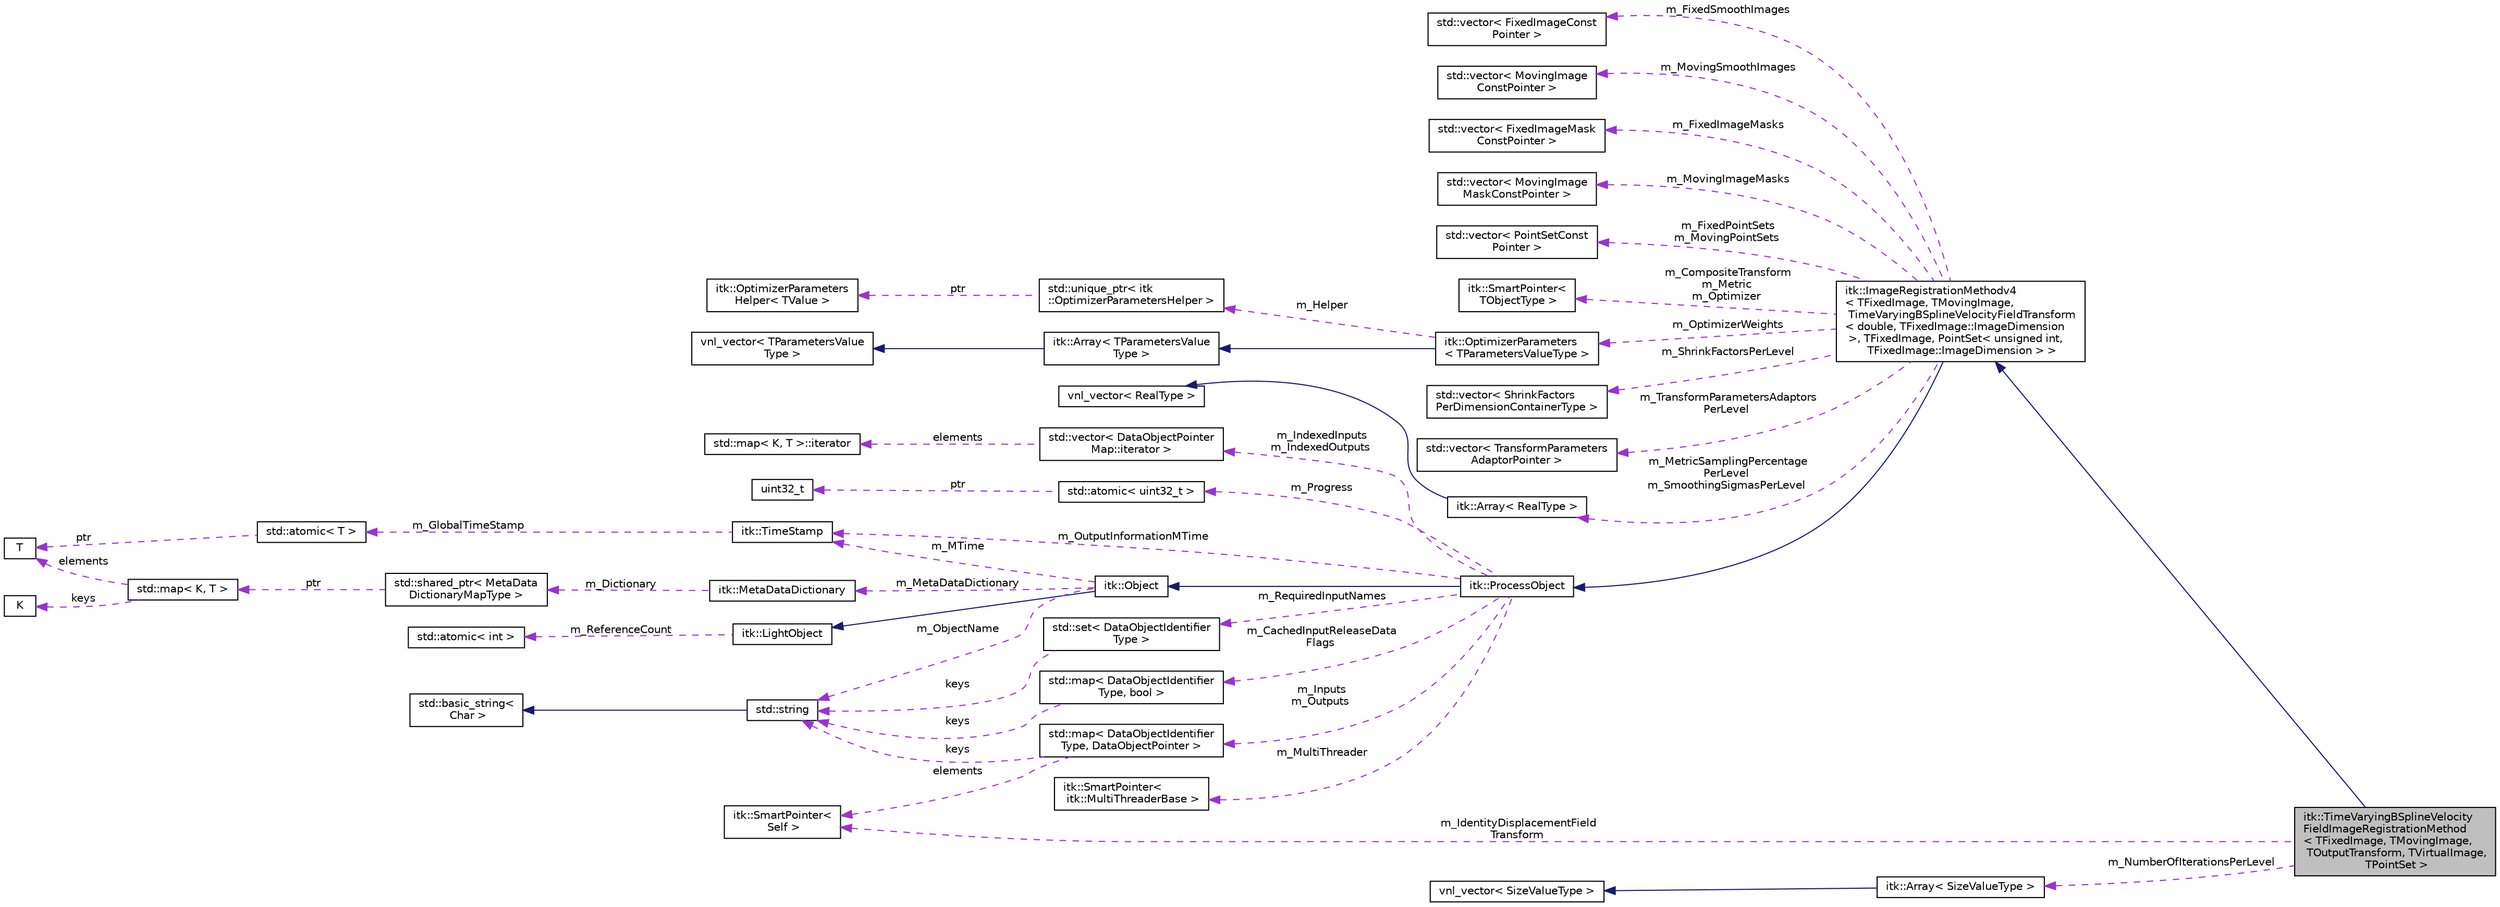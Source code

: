 digraph "itk::TimeVaryingBSplineVelocityFieldImageRegistrationMethod&lt; TFixedImage, TMovingImage, TOutputTransform, TVirtualImage, TPointSet &gt;"
{
 // LATEX_PDF_SIZE
  edge [fontname="Helvetica",fontsize="10",labelfontname="Helvetica",labelfontsize="10"];
  node [fontname="Helvetica",fontsize="10",shape=record];
  rankdir="LR";
  Node1 [label="itk::TimeVaryingBSplineVelocity\lFieldImageRegistrationMethod\l\< TFixedImage, TMovingImage,\l TOutputTransform, TVirtualImage,\l TPointSet \>",height=0.2,width=0.4,color="black", fillcolor="grey75", style="filled", fontcolor="black",tooltip="Interface method for the current registration framework using the time varying velocity field transfo..."];
  Node2 -> Node1 [dir="back",color="midnightblue",fontsize="10",style="solid",fontname="Helvetica"];
  Node2 [label="itk::ImageRegistrationMethodv4\l\< TFixedImage, TMovingImage,\l TimeVaryingBSplineVelocityFieldTransform\l\< double, TFixedImage::ImageDimension\l \>, TFixedImage, PointSet\< unsigned int,\l TFixedImage::ImageDimension \> \>",height=0.2,width=0.4,color="black", fillcolor="white", style="filled",URL="$classitk_1_1ImageRegistrationMethodv4.html",tooltip=" "];
  Node3 -> Node2 [dir="back",color="midnightblue",fontsize="10",style="solid",fontname="Helvetica"];
  Node3 [label="itk::ProcessObject",height=0.2,width=0.4,color="black", fillcolor="white", style="filled",URL="$classitk_1_1ProcessObject.html",tooltip="The base class for all process objects (source, filters, mappers) in the Insight data processing pipe..."];
  Node4 -> Node3 [dir="back",color="midnightblue",fontsize="10",style="solid",fontname="Helvetica"];
  Node4 [label="itk::Object",height=0.2,width=0.4,color="black", fillcolor="white", style="filled",URL="$classitk_1_1Object.html",tooltip="Base class for most ITK classes."];
  Node5 -> Node4 [dir="back",color="midnightblue",fontsize="10",style="solid",fontname="Helvetica"];
  Node5 [label="itk::LightObject",height=0.2,width=0.4,color="black", fillcolor="white", style="filled",URL="$classitk_1_1LightObject.html",tooltip="Light weight base class for most itk classes."];
  Node6 -> Node5 [dir="back",color="darkorchid3",fontsize="10",style="dashed",label=" m_ReferenceCount" ,fontname="Helvetica"];
  Node6 [label="std::atomic\< int \>",height=0.2,width=0.4,color="black", fillcolor="white", style="filled",tooltip=" "];
  Node7 -> Node4 [dir="back",color="darkorchid3",fontsize="10",style="dashed",label=" m_MTime" ,fontname="Helvetica"];
  Node7 [label="itk::TimeStamp",height=0.2,width=0.4,color="black", fillcolor="white", style="filled",URL="$classitk_1_1TimeStamp.html",tooltip="Generate a unique, increasing time value."];
  Node8 -> Node7 [dir="back",color="darkorchid3",fontsize="10",style="dashed",label=" m_GlobalTimeStamp" ,fontname="Helvetica"];
  Node8 [label="std::atomic\< T \>",height=0.2,width=0.4,color="black", fillcolor="white", style="filled",tooltip=" "];
  Node9 -> Node8 [dir="back",color="darkorchid3",fontsize="10",style="dashed",label=" ptr" ,fontname="Helvetica"];
  Node9 [label="T",height=0.2,width=0.4,color="black", fillcolor="white", style="filled",tooltip=" "];
  Node10 -> Node4 [dir="back",color="darkorchid3",fontsize="10",style="dashed",label=" m_MetaDataDictionary" ,fontname="Helvetica"];
  Node10 [label="itk::MetaDataDictionary",height=0.2,width=0.4,color="black", fillcolor="white", style="filled",URL="$classitk_1_1MetaDataDictionary.html",tooltip="Provides a mechanism for storing a collection of arbitrary data types."];
  Node11 -> Node10 [dir="back",color="darkorchid3",fontsize="10",style="dashed",label=" m_Dictionary" ,fontname="Helvetica"];
  Node11 [label="std::shared_ptr\< MetaData\lDictionaryMapType \>",height=0.2,width=0.4,color="black", fillcolor="white", style="filled",tooltip=" "];
  Node12 -> Node11 [dir="back",color="darkorchid3",fontsize="10",style="dashed",label=" ptr" ,fontname="Helvetica"];
  Node12 [label="std::map\< K, T \>",height=0.2,width=0.4,color="black", fillcolor="white", style="filled",tooltip=" "];
  Node13 -> Node12 [dir="back",color="darkorchid3",fontsize="10",style="dashed",label=" keys" ,fontname="Helvetica"];
  Node13 [label="K",height=0.2,width=0.4,color="black", fillcolor="white", style="filled",tooltip=" "];
  Node9 -> Node12 [dir="back",color="darkorchid3",fontsize="10",style="dashed",label=" elements" ,fontname="Helvetica"];
  Node14 -> Node4 [dir="back",color="darkorchid3",fontsize="10",style="dashed",label=" m_ObjectName" ,fontname="Helvetica"];
  Node14 [label="std::string",height=0.2,width=0.4,color="black", fillcolor="white", style="filled",tooltip=" "];
  Node15 -> Node14 [dir="back",color="midnightblue",fontsize="10",style="solid",fontname="Helvetica"];
  Node15 [label="std::basic_string\<\l Char \>",height=0.2,width=0.4,color="black", fillcolor="white", style="filled",tooltip=" "];
  Node7 -> Node3 [dir="back",color="darkorchid3",fontsize="10",style="dashed",label=" m_OutputInformationMTime" ,fontname="Helvetica"];
  Node16 -> Node3 [dir="back",color="darkorchid3",fontsize="10",style="dashed",label=" m_Inputs\nm_Outputs" ,fontname="Helvetica"];
  Node16 [label="std::map\< DataObjectIdentifier\lType, DataObjectPointer \>",height=0.2,width=0.4,color="black", fillcolor="white", style="filled",tooltip=" "];
  Node14 -> Node16 [dir="back",color="darkorchid3",fontsize="10",style="dashed",label=" keys" ,fontname="Helvetica"];
  Node17 -> Node16 [dir="back",color="darkorchid3",fontsize="10",style="dashed",label=" elements" ,fontname="Helvetica"];
  Node17 [label="itk::SmartPointer\<\l Self \>",height=0.2,width=0.4,color="black", fillcolor="white", style="filled",URL="$classitk_1_1SmartPointer.html",tooltip=" "];
  Node18 -> Node3 [dir="back",color="darkorchid3",fontsize="10",style="dashed",label=" m_IndexedInputs\nm_IndexedOutputs" ,fontname="Helvetica"];
  Node18 [label="std::vector\< DataObjectPointer\lMap::iterator \>",height=0.2,width=0.4,color="black", fillcolor="white", style="filled",tooltip=" "];
  Node19 -> Node18 [dir="back",color="darkorchid3",fontsize="10",style="dashed",label=" elements" ,fontname="Helvetica"];
  Node19 [label="std::map\< K, T \>::iterator",height=0.2,width=0.4,color="black", fillcolor="white", style="filled",tooltip=" "];
  Node20 -> Node3 [dir="back",color="darkorchid3",fontsize="10",style="dashed",label=" m_CachedInputReleaseData\lFlags" ,fontname="Helvetica"];
  Node20 [label="std::map\< DataObjectIdentifier\lType, bool \>",height=0.2,width=0.4,color="black", fillcolor="white", style="filled",tooltip=" "];
  Node14 -> Node20 [dir="back",color="darkorchid3",fontsize="10",style="dashed",label=" keys" ,fontname="Helvetica"];
  Node21 -> Node3 [dir="back",color="darkorchid3",fontsize="10",style="dashed",label=" m_RequiredInputNames" ,fontname="Helvetica"];
  Node21 [label="std::set\< DataObjectIdentifier\lType \>",height=0.2,width=0.4,color="black", fillcolor="white", style="filled",tooltip=" "];
  Node14 -> Node21 [dir="back",color="darkorchid3",fontsize="10",style="dashed",label=" keys" ,fontname="Helvetica"];
  Node22 -> Node3 [dir="back",color="darkorchid3",fontsize="10",style="dashed",label=" m_Progress" ,fontname="Helvetica"];
  Node22 [label="std::atomic\< uint32_t \>",height=0.2,width=0.4,color="black", fillcolor="white", style="filled",tooltip=" "];
  Node23 -> Node22 [dir="back",color="darkorchid3",fontsize="10",style="dashed",label=" ptr" ,fontname="Helvetica"];
  Node23 [label="uint32_t",height=0.2,width=0.4,color="black", fillcolor="white", style="filled",tooltip=" "];
  Node24 -> Node3 [dir="back",color="darkorchid3",fontsize="10",style="dashed",label=" m_MultiThreader" ,fontname="Helvetica"];
  Node24 [label="itk::SmartPointer\<\l itk::MultiThreaderBase \>",height=0.2,width=0.4,color="black", fillcolor="white", style="filled",URL="$classitk_1_1SmartPointer.html",tooltip=" "];
  Node25 -> Node2 [dir="back",color="darkorchid3",fontsize="10",style="dashed",label=" m_FixedSmoothImages" ,fontname="Helvetica"];
  Node25 [label="std::vector\< FixedImageConst\lPointer \>",height=0.2,width=0.4,color="black", fillcolor="white", style="filled",tooltip=" "];
  Node26 -> Node2 [dir="back",color="darkorchid3",fontsize="10",style="dashed",label=" m_MovingSmoothImages" ,fontname="Helvetica"];
  Node26 [label="std::vector\< MovingImage\lConstPointer \>",height=0.2,width=0.4,color="black", fillcolor="white", style="filled",tooltip=" "];
  Node27 -> Node2 [dir="back",color="darkorchid3",fontsize="10",style="dashed",label=" m_FixedImageMasks" ,fontname="Helvetica"];
  Node27 [label="std::vector\< FixedImageMask\lConstPointer \>",height=0.2,width=0.4,color="black", fillcolor="white", style="filled",tooltip=" "];
  Node28 -> Node2 [dir="back",color="darkorchid3",fontsize="10",style="dashed",label=" m_MovingImageMasks" ,fontname="Helvetica"];
  Node28 [label="std::vector\< MovingImage\lMaskConstPointer \>",height=0.2,width=0.4,color="black", fillcolor="white", style="filled",tooltip=" "];
  Node29 -> Node2 [dir="back",color="darkorchid3",fontsize="10",style="dashed",label=" m_FixedPointSets\nm_MovingPointSets" ,fontname="Helvetica"];
  Node29 [label="std::vector\< PointSetConst\lPointer \>",height=0.2,width=0.4,color="black", fillcolor="white", style="filled",tooltip=" "];
  Node30 -> Node2 [dir="back",color="darkorchid3",fontsize="10",style="dashed",label=" m_CompositeTransform\nm_Metric\nm_Optimizer" ,fontname="Helvetica"];
  Node30 [label="itk::SmartPointer\<\l TObjectType \>",height=0.2,width=0.4,color="black", fillcolor="white", style="filled",URL="$classitk_1_1SmartPointer.html",tooltip="Implements transparent reference counting."];
  Node31 -> Node2 [dir="back",color="darkorchid3",fontsize="10",style="dashed",label=" m_OptimizerWeights" ,fontname="Helvetica"];
  Node31 [label="itk::OptimizerParameters\l\< TParametersValueType \>",height=0.2,width=0.4,color="black", fillcolor="white", style="filled",URL="$classitk_1_1OptimizerParameters.html",tooltip="Class to hold and manage different parameter types used during optimization."];
  Node32 -> Node31 [dir="back",color="midnightblue",fontsize="10",style="solid",fontname="Helvetica"];
  Node32 [label="itk::Array\< TParametersValue\lType \>",height=0.2,width=0.4,color="black", fillcolor="white", style="filled",URL="$classitk_1_1Array.html",tooltip=" "];
  Node33 -> Node32 [dir="back",color="midnightblue",fontsize="10",style="solid",fontname="Helvetica"];
  Node33 [label="vnl_vector\< TParametersValue\lType \>",height=0.2,width=0.4,color="black", fillcolor="white", style="filled",tooltip=" "];
  Node34 -> Node31 [dir="back",color="darkorchid3",fontsize="10",style="dashed",label=" m_Helper" ,fontname="Helvetica"];
  Node34 [label="std::unique_ptr\< itk\l::OptimizerParametersHelper \>",height=0.2,width=0.4,color="black", fillcolor="white", style="filled",tooltip=" "];
  Node35 -> Node34 [dir="back",color="darkorchid3",fontsize="10",style="dashed",label=" ptr" ,fontname="Helvetica"];
  Node35 [label="itk::OptimizerParameters\lHelper\< TValue \>",height=0.2,width=0.4,color="black", fillcolor="white", style="filled",URL="$classitk_1_1OptimizerParametersHelper.html",tooltip="Basic helper class to manage parameter data as an Array type, the default type."];
  Node36 -> Node2 [dir="back",color="darkorchid3",fontsize="10",style="dashed",label=" m_MetricSamplingPercentage\lPerLevel\nm_SmoothingSigmasPerLevel" ,fontname="Helvetica"];
  Node36 [label="itk::Array\< RealType \>",height=0.2,width=0.4,color="black", fillcolor="white", style="filled",URL="$classitk_1_1Array.html",tooltip=" "];
  Node37 -> Node36 [dir="back",color="midnightblue",fontsize="10",style="solid",fontname="Helvetica"];
  Node37 [label="vnl_vector\< RealType  \>",height=0.2,width=0.4,color="black", fillcolor="white", style="filled",tooltip=" "];
  Node38 -> Node2 [dir="back",color="darkorchid3",fontsize="10",style="dashed",label=" m_ShrinkFactorsPerLevel" ,fontname="Helvetica"];
  Node38 [label="std::vector\< ShrinkFactors\lPerDimensionContainerType \>",height=0.2,width=0.4,color="black", fillcolor="white", style="filled",tooltip=" "];
  Node39 -> Node2 [dir="back",color="darkorchid3",fontsize="10",style="dashed",label=" m_TransformParametersAdaptors\lPerLevel" ,fontname="Helvetica"];
  Node39 [label="std::vector\< TransformParameters\lAdaptorPointer \>",height=0.2,width=0.4,color="black", fillcolor="white", style="filled",tooltip=" "];
  Node17 -> Node1 [dir="back",color="darkorchid3",fontsize="10",style="dashed",label=" m_IdentityDisplacementField\lTransform" ,fontname="Helvetica"];
  Node40 -> Node1 [dir="back",color="darkorchid3",fontsize="10",style="dashed",label=" m_NumberOfIterationsPerLevel" ,fontname="Helvetica"];
  Node40 [label="itk::Array\< SizeValueType \>",height=0.2,width=0.4,color="black", fillcolor="white", style="filled",URL="$classitk_1_1Array.html",tooltip=" "];
  Node41 -> Node40 [dir="back",color="midnightblue",fontsize="10",style="solid",fontname="Helvetica"];
  Node41 [label="vnl_vector\< SizeValueType \>",height=0.2,width=0.4,color="black", fillcolor="white", style="filled",tooltip=" "];
}
